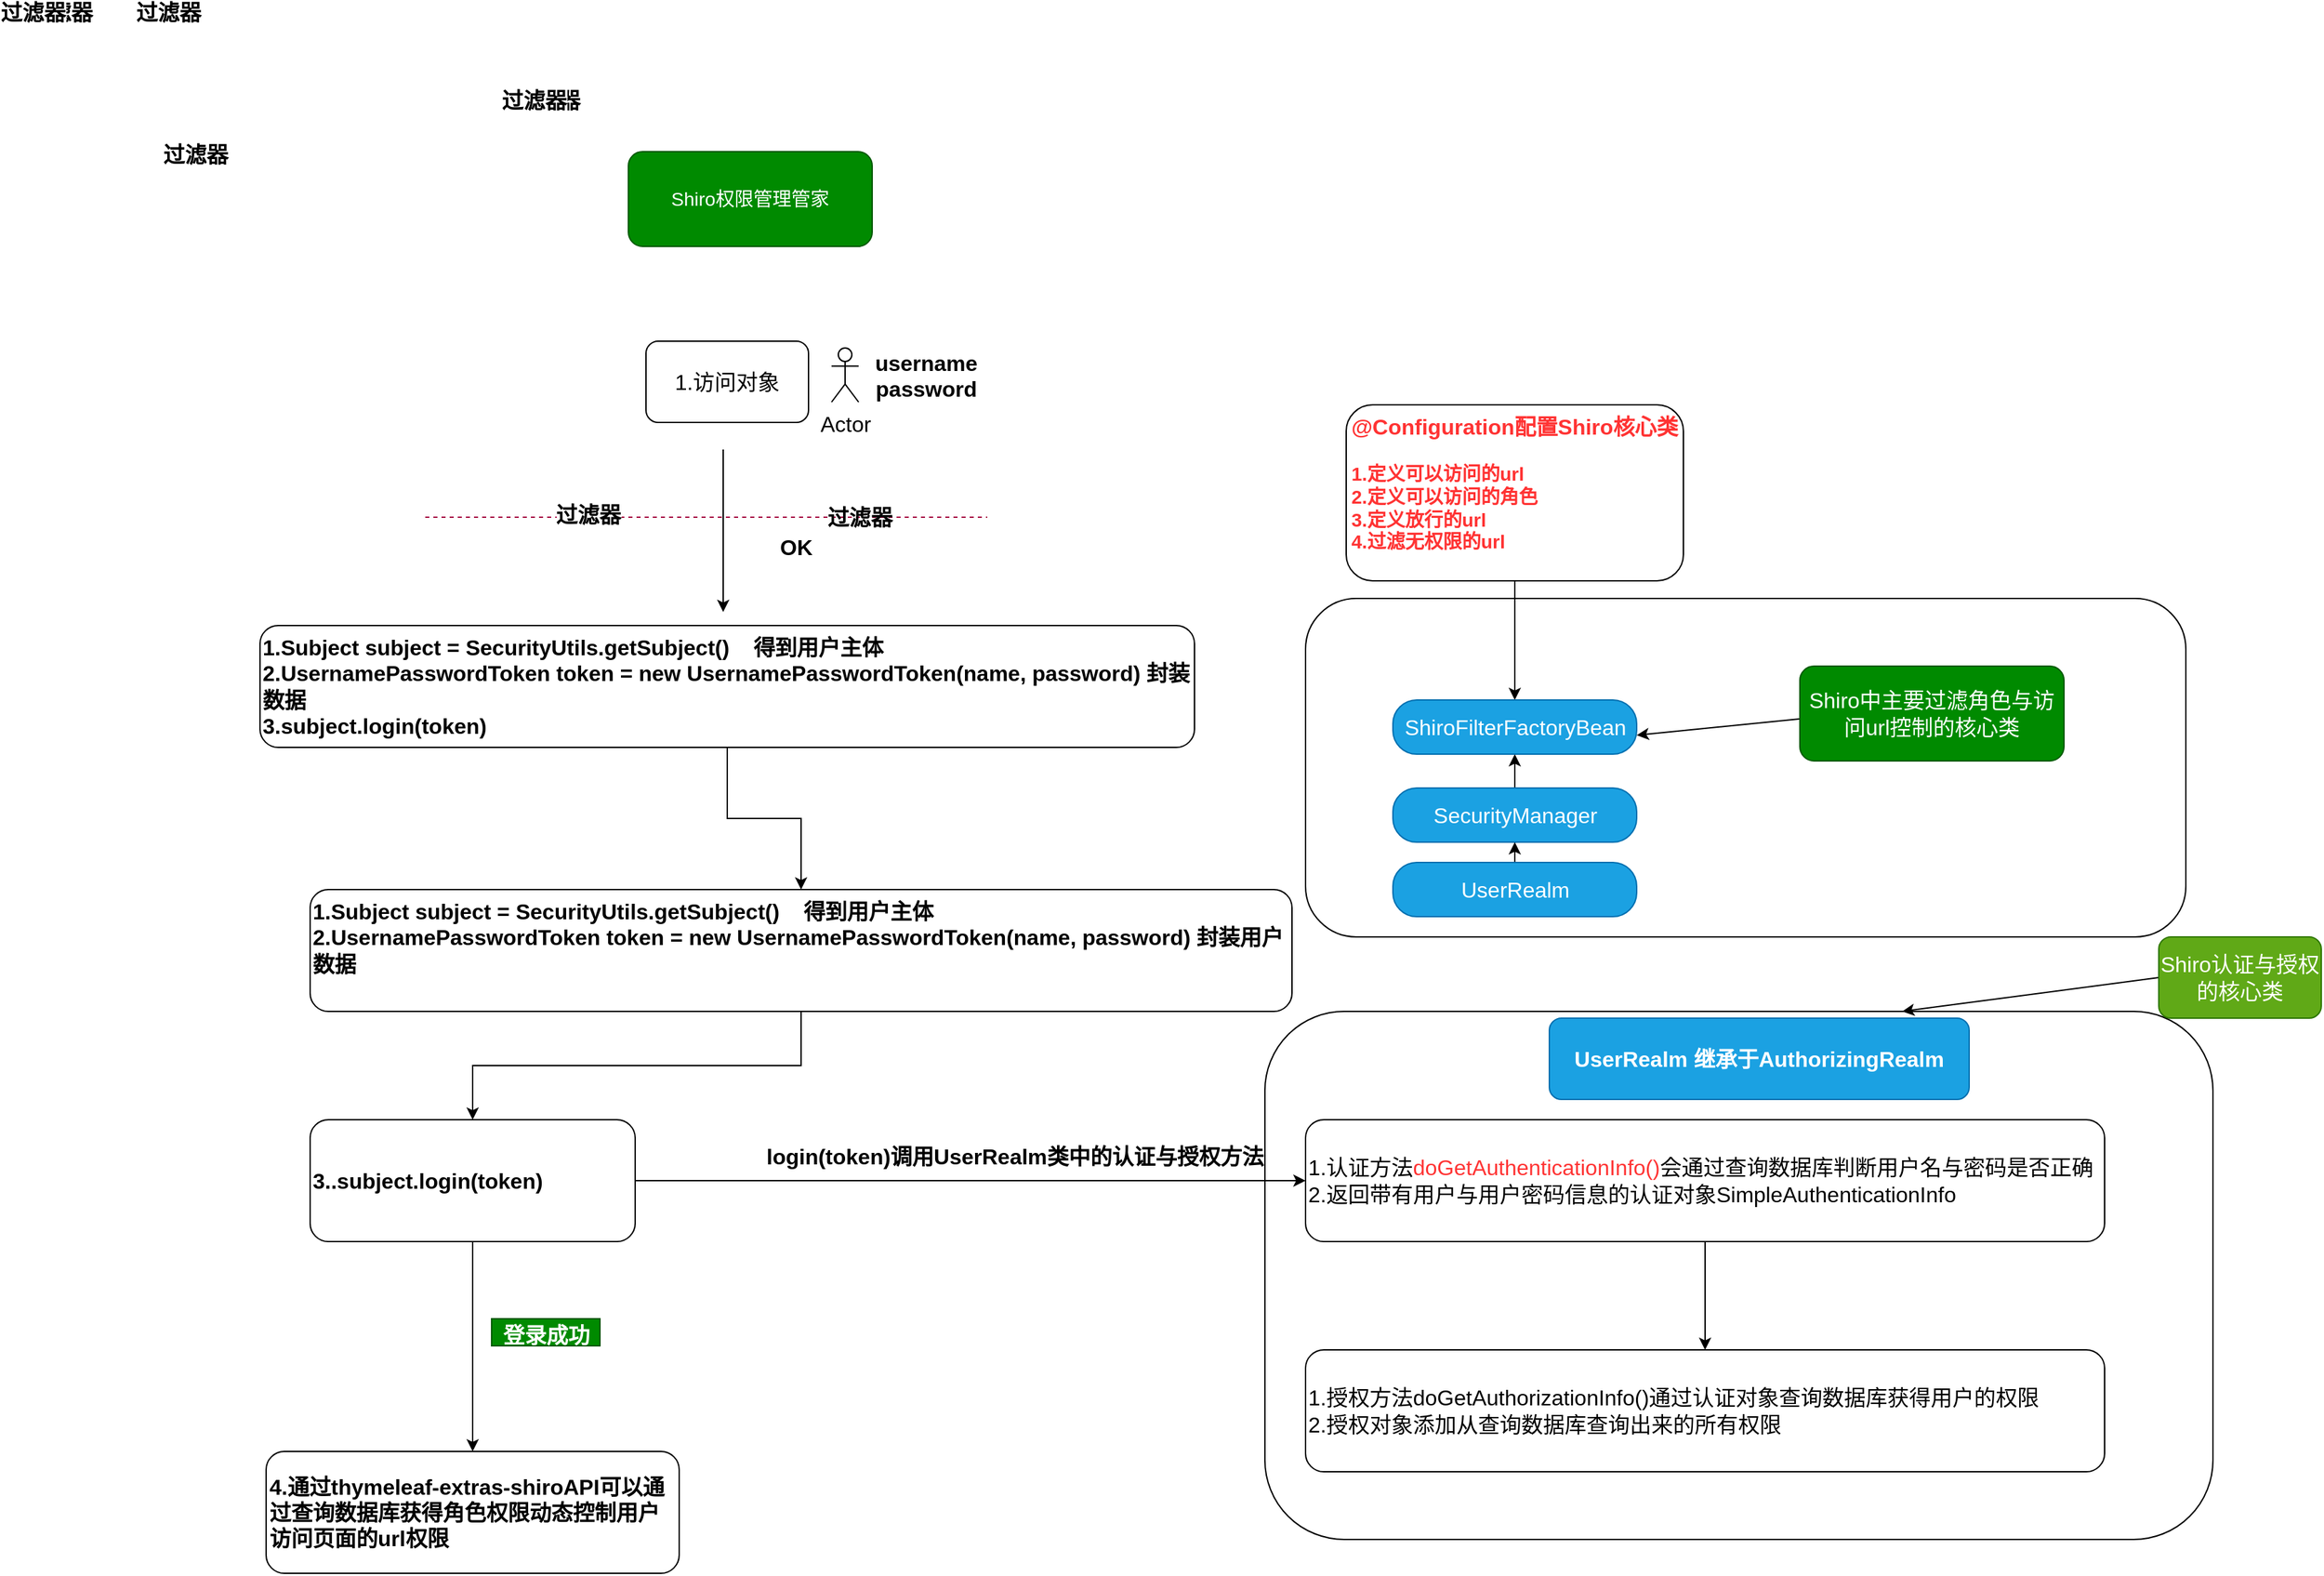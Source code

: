 <mxfile version="10.7.7" type="github"><diagram id="amoyftugODo5AHzdy8AN" name="Page-1"><mxGraphModel dx="2015" dy="1898" grid="1" gridSize="10" guides="1" tooltips="1" connect="1" arrows="1" fold="1" page="1" pageScale="1" pageWidth="827" pageHeight="1169" math="0" shadow="0"><root><mxCell id="0"/><mxCell id="1" parent="0"/><mxCell id="xLJ6pVYqw2cuuEQA37DQ-89" value="" style="rounded=1;whiteSpace=wrap;html=1;fontSize=16;fontColor=#000000;align=center;" vertex="1" parent="1"><mxGeometry x="780" y="370" width="650" height="250" as="geometry"/></mxCell><mxCell id="xLJ6pVYqw2cuuEQA37DQ-85" value="" style="rounded=1;whiteSpace=wrap;html=1;fontSize=16;fontColor=#000000;align=center;" vertex="1" parent="1"><mxGeometry x="750" y="675" width="700" height="390" as="geometry"/></mxCell><mxCell id="xLJ6pVYqw2cuuEQA37DQ-15" value="Shiro权限管理管家" style="rounded=1;whiteSpace=wrap;html=1;fontSize=14;fillColor=#008a00;strokeColor=#005700;fontColor=#ffffff;" vertex="1" parent="1"><mxGeometry x="280" y="40" width="180" height="70" as="geometry"/></mxCell><mxCell id="xLJ6pVYqw2cuuEQA37DQ-32" value="" style="endArrow=none;dashed=1;html=1;fontSize=14;fontColor=#FF3333;fillColor=#d80073;strokeColor=#A50040;" edge="1" parent="1"><mxGeometry width="50" height="50" relative="1" as="geometry"><mxPoint x="130" y="310" as="sourcePoint"/><mxPoint x="545" y="310" as="targetPoint"/></mxGeometry></mxCell><mxCell id="xLJ6pVYqw2cuuEQA37DQ-58" value="过滤器" style="text;html=1;resizable=0;points=[];align=center;verticalAlign=middle;labelBackgroundColor=#ffffff;fontSize=16;fontColor=#000000;fontStyle=1" vertex="1" connectable="0" parent="xLJ6pVYqw2cuuEQA37DQ-32"><mxGeometry x="-0.421" y="2" relative="1" as="geometry"><mxPoint as="offset"/></mxGeometry></mxCell><mxCell id="xLJ6pVYqw2cuuEQA37DQ-47" value="" style="edgeStyle=orthogonalEdgeStyle;rounded=0;orthogonalLoop=1;jettySize=auto;html=1;fontSize=14;fontColor=#FF3333;" edge="1" parent="1"><mxGeometry relative="1" as="geometry"><mxPoint x="350" y="260" as="sourcePoint"/><mxPoint x="350" y="380" as="targetPoint"/></mxGeometry></mxCell><mxCell id="xLJ6pVYqw2cuuEQA37DQ-67" value="" style="edgeStyle=orthogonalEdgeStyle;rounded=0;orthogonalLoop=1;jettySize=auto;html=1;fontSize=16;fontColor=#000000;" edge="1" parent="1" source="xLJ6pVYqw2cuuEQA37DQ-38"><mxGeometry relative="1" as="geometry"><mxPoint x="934.5" y="445" as="targetPoint"/></mxGeometry></mxCell><mxCell id="xLJ6pVYqw2cuuEQA37DQ-38" value="&lt;font&gt;&lt;b style=&quot;font-size: 16px&quot;&gt;@Configuration配置Shiro核心类&lt;/b&gt;&lt;br&gt;&lt;div style=&quot;text-align: left&quot;&gt;&lt;br&gt;&lt;/div&gt;&lt;div style=&quot;text-align: left&quot;&gt;&lt;div&gt;&lt;span&gt;&lt;b&gt;1.定义可以访问的url&lt;/b&gt;&lt;/span&gt;&lt;/div&gt;&lt;div&gt;&lt;span&gt;&lt;b&gt;2.定义可以访问的角色&lt;/b&gt;&lt;/span&gt;&lt;/div&gt;&lt;div&gt;&lt;span&gt;&lt;b&gt;3.定义放行的url&lt;/b&gt;&lt;/span&gt;&lt;/div&gt;&lt;div&gt;&lt;span&gt;&lt;b&gt;4.过滤无权限的url&lt;/b&gt;&lt;/span&gt;&lt;/div&gt;&lt;br&gt;&lt;br&gt;&lt;/div&gt;&lt;/font&gt;" style="rounded=1;whiteSpace=wrap;html=1;fontSize=14;fontColor=#FF3333;verticalAlign=top;" vertex="1" parent="1"><mxGeometry x="810" y="227" width="249" height="130" as="geometry"/></mxCell><mxCell id="xLJ6pVYqw2cuuEQA37DQ-48" value="OK" style="text;html=1;resizable=0;points=[];autosize=1;align=left;verticalAlign=top;spacingTop=-4;fontSize=16;fontColor=#000000;fontStyle=1" vertex="1" parent="1"><mxGeometry x="390" y="320" width="40" height="20" as="geometry"/></mxCell><mxCell id="xLJ6pVYqw2cuuEQA37DQ-56" value="" style="group" vertex="1" connectable="0" parent="1"><mxGeometry x="430" y="185" width="110" height="42" as="geometry"/></mxCell><mxCell id="xLJ6pVYqw2cuuEQA37DQ-54" value="Actor" style="shape=umlActor;verticalLabelPosition=bottom;labelBackgroundColor=#ffffff;verticalAlign=top;html=1;fontSize=16;fontColor=#000000;" vertex="1" parent="xLJ6pVYqw2cuuEQA37DQ-56"><mxGeometry width="20" height="40" as="geometry"/></mxCell><mxCell id="xLJ6pVYqw2cuuEQA37DQ-55" value="username&#10;password&#10;" style="text;align=center;fontStyle=1;verticalAlign=middle;spacingLeft=3;spacingRight=3;strokeColor=none;rotatable=0;points=[[0,0.5],[1,0.5]];portConstraint=eastwest;fontSize=16;fontColor=#000000;" vertex="1" parent="xLJ6pVYqw2cuuEQA37DQ-56"><mxGeometry x="30" y="16" width="80" height="26" as="geometry"/></mxCell><mxCell id="xLJ6pVYqw2cuuEQA37DQ-57" value="1.访问对象" style="rounded=1;whiteSpace=wrap;html=1;fontSize=16;fontColor=#000000;" vertex="1" parent="1"><mxGeometry x="293" y="180" width="120" height="60" as="geometry"/></mxCell><mxCell id="xLJ6pVYqw2cuuEQA37DQ-59" value="过滤器" style="text;html=1;resizable=0;points=[];align=center;verticalAlign=middle;labelBackgroundColor=#ffffff;fontSize=16;fontColor=#000000;fontStyle=1" vertex="1" connectable="0" parent="1"><mxGeometry x="-0.421" y="2" relative="1" as="geometry"><mxPoint x="220" y="2" as="offset"/></mxGeometry></mxCell><mxCell id="xLJ6pVYqw2cuuEQA37DQ-60" value="过滤器" style="text;html=1;resizable=0;points=[];align=center;verticalAlign=middle;labelBackgroundColor=#ffffff;fontSize=16;fontColor=#000000;fontStyle=1" vertex="1" connectable="0" parent="1"><mxGeometry x="-0.421" y="2" relative="1" as="geometry"><mxPoint x="210" y="2" as="offset"/></mxGeometry></mxCell><mxCell id="xLJ6pVYqw2cuuEQA37DQ-61" value="过滤器" style="text;html=1;resizable=0;points=[];align=center;verticalAlign=middle;labelBackgroundColor=#ffffff;fontSize=16;fontColor=#000000;fontStyle=1" vertex="1" connectable="0" parent="1"><mxGeometry x="-0.421" y="2" relative="1" as="geometry"><mxPoint x="-60" y="-63" as="offset"/></mxGeometry></mxCell><mxCell id="xLJ6pVYqw2cuuEQA37DQ-62" value="过滤器" style="text;html=1;resizable=0;points=[];align=center;verticalAlign=middle;labelBackgroundColor=#ffffff;fontSize=16;fontColor=#000000;fontStyle=1" vertex="1" connectable="0" parent="1"><mxGeometry x="-0.421" y="2" relative="1" as="geometry"><mxPoint x="-140" y="-63" as="offset"/></mxGeometry></mxCell><mxCell id="xLJ6pVYqw2cuuEQA37DQ-63" value="过滤器" style="text;html=1;resizable=0;points=[];align=center;verticalAlign=middle;labelBackgroundColor=#ffffff;fontSize=16;fontColor=#000000;fontStyle=1" vertex="1" connectable="0" parent="1"><mxGeometry x="-0.421" y="2" relative="1" as="geometry"><mxPoint x="-160" y="-63" as="offset"/></mxGeometry></mxCell><mxCell id="xLJ6pVYqw2cuuEQA37DQ-64" value="过滤器" style="text;html=1;resizable=0;points=[];align=center;verticalAlign=middle;labelBackgroundColor=#ffffff;fontSize=16;fontColor=#000000;fontStyle=1" vertex="1" connectable="0" parent="1"><mxGeometry x="-0.421" y="2" relative="1" as="geometry"><mxPoint x="-40" y="42" as="offset"/></mxGeometry></mxCell><mxCell id="xLJ6pVYqw2cuuEQA37DQ-65" value="过滤器" style="text;html=1;resizable=0;points=[];autosize=1;align=left;verticalAlign=top;spacingTop=-4;fontSize=16;fontColor=#000000;fontStyle=1" vertex="1" parent="1"><mxGeometry x="425" y="298" width="60" height="20" as="geometry"/></mxCell><mxCell id="xLJ6pVYqw2cuuEQA37DQ-71" value="" style="edgeStyle=orthogonalEdgeStyle;rounded=0;orthogonalLoop=1;jettySize=auto;html=1;fontSize=16;fontColor=#000000;" edge="1" parent="1" source="xLJ6pVYqw2cuuEQA37DQ-69" target="xLJ6pVYqw2cuuEQA37DQ-70"><mxGeometry relative="1" as="geometry"/></mxCell><mxCell id="xLJ6pVYqw2cuuEQA37DQ-69" value="1.&lt;span&gt;Subject &lt;/span&gt;&lt;span&gt;subject &lt;/span&gt;&lt;span&gt;= &lt;/span&gt;&lt;span&gt;SecurityUtils&lt;/span&gt;&lt;span&gt;.getSubject&lt;/span&gt;&lt;span&gt;()&amp;nbsp; &amp;nbsp;&amp;nbsp;&lt;/span&gt;&lt;span&gt;得到用户主体&lt;/span&gt;&lt;br&gt;&lt;div&gt;2.&lt;span&gt;UsernamePasswordToken &lt;/span&gt;&lt;span&gt;token &lt;/span&gt;&lt;span&gt;= new &lt;/span&gt;&lt;span&gt;UsernamePasswordToken&lt;/span&gt;&lt;span&gt;(&lt;/span&gt;&lt;span&gt;name&lt;/span&gt;&lt;span&gt;, &lt;/span&gt;&lt;span&gt;password&lt;/span&gt;&lt;span&gt;) 封装数据&lt;/span&gt;&lt;/div&gt;&lt;div&gt;3.subject.login(token)&lt;/div&gt;" style="rounded=1;whiteSpace=wrap;html=1;fontSize=16;fontColor=#000000;align=left;fontStyle=1" vertex="1" parent="1"><mxGeometry x="8" y="390" width="690" height="90" as="geometry"/></mxCell><mxCell id="xLJ6pVYqw2cuuEQA37DQ-73" value="" style="edgeStyle=orthogonalEdgeStyle;rounded=0;orthogonalLoop=1;jettySize=auto;html=1;fontSize=16;fontColor=#000000;" edge="1" parent="1" source="xLJ6pVYqw2cuuEQA37DQ-70" target="xLJ6pVYqw2cuuEQA37DQ-72"><mxGeometry relative="1" as="geometry"/></mxCell><mxCell id="xLJ6pVYqw2cuuEQA37DQ-70" value="1.&lt;span&gt;Subject &lt;/span&gt;&lt;span&gt;subject &lt;/span&gt;&lt;span&gt;= &lt;/span&gt;&lt;span&gt;SecurityUtils&lt;/span&gt;&lt;span&gt;.getSubject&lt;/span&gt;&lt;span&gt;()&amp;nbsp; &amp;nbsp;&amp;nbsp;&lt;/span&gt;&lt;span&gt;得到用户主体&lt;/span&gt;&lt;br&gt;&lt;div&gt;2.&lt;span&gt;UsernamePasswordToken &lt;/span&gt;&lt;span&gt;token &lt;/span&gt;&lt;span&gt;= new &lt;/span&gt;&lt;span&gt;UsernamePasswordToken&lt;/span&gt;&lt;span&gt;(&lt;/span&gt;&lt;span&gt;name&lt;/span&gt;&lt;span&gt;, &lt;/span&gt;&lt;span&gt;password&lt;/span&gt;&lt;span&gt;) 封装用户数据&lt;/span&gt;&lt;/div&gt;&lt;div&gt;&lt;br&gt;&lt;/div&gt;" style="rounded=1;whiteSpace=wrap;html=1;fontSize=16;fontColor=#000000;align=left;fontStyle=1" vertex="1" parent="1"><mxGeometry x="45" y="585" width="725" height="90" as="geometry"/></mxCell><mxCell id="xLJ6pVYqw2cuuEQA37DQ-78" value="" style="edgeStyle=orthogonalEdgeStyle;rounded=0;orthogonalLoop=1;jettySize=auto;html=1;fontSize=16;fontColor=#000000;" edge="1" parent="1" source="xLJ6pVYqw2cuuEQA37DQ-72" target="xLJ6pVYqw2cuuEQA37DQ-77"><mxGeometry relative="1" as="geometry"/></mxCell><mxCell id="xLJ6pVYqw2cuuEQA37DQ-83" value="" style="edgeStyle=orthogonalEdgeStyle;rounded=0;orthogonalLoop=1;jettySize=auto;html=1;fontSize=16;fontColor=#000000;" edge="1" parent="1" source="xLJ6pVYqw2cuuEQA37DQ-72" target="xLJ6pVYqw2cuuEQA37DQ-82"><mxGeometry relative="1" as="geometry"/></mxCell><mxCell id="xLJ6pVYqw2cuuEQA37DQ-72" value="3..subject.login(token)" style="rounded=1;whiteSpace=wrap;html=1;fontSize=16;fontColor=#000000;align=left;fontStyle=1" vertex="1" parent="1"><mxGeometry x="45" y="755" width="240" height="90" as="geometry"/></mxCell><mxCell id="xLJ6pVYqw2cuuEQA37DQ-82" value="4.通过&lt;span&gt;thymeleaf-extras-shiroAPI可以通过查询数据库获得角色权限动态控制用户访问页面的url权限&lt;/span&gt;" style="rounded=1;whiteSpace=wrap;html=1;fontSize=16;fontColor=#000000;align=left;fontStyle=1" vertex="1" parent="1"><mxGeometry x="12.5" y="1000" width="305" height="90" as="geometry"/></mxCell><mxCell id="xLJ6pVYqw2cuuEQA37DQ-81" value="" style="edgeStyle=orthogonalEdgeStyle;rounded=0;orthogonalLoop=1;jettySize=auto;html=1;fontSize=16;fontColor=#000000;" edge="1" parent="1" source="xLJ6pVYqw2cuuEQA37DQ-77" target="xLJ6pVYqw2cuuEQA37DQ-80"><mxGeometry relative="1" as="geometry"/></mxCell><mxCell id="xLJ6pVYqw2cuuEQA37DQ-77" value="1.认证方法&lt;span&gt;&lt;font color=&quot;#ff3333&quot;&gt;doGetAuthenticationInfo()&lt;/font&gt;&lt;/span&gt;&lt;span&gt;会通过查询数据库判断用户名与密码是否正确&lt;br&gt;&lt;/span&gt;2.返回带有用户与用户密码信息的认证对象SimpleAuthenticationInfo&lt;br&gt;" style="rounded=1;whiteSpace=wrap;html=1;fontSize=16;fontColor=#000000;align=left;" vertex="1" parent="1"><mxGeometry x="780" y="755" width="590" height="90" as="geometry"/></mxCell><mxCell id="xLJ6pVYqw2cuuEQA37DQ-80" value="1.授权方法&lt;span&gt;doGetAuthorizationInfo()通过认证对象查询数据库获得用户的权限&lt;br&gt;2.授权对象添加从查询数据库查询出来的所有权限&lt;br&gt;&lt;/span&gt;" style="rounded=1;whiteSpace=wrap;html=1;fontSize=16;fontColor=#000000;align=left;" vertex="1" parent="1"><mxGeometry x="780" y="925" width="590" height="90" as="geometry"/></mxCell><mxCell id="xLJ6pVYqw2cuuEQA37DQ-79" value="login(token)调用UserRealm类中的认证与授权方法" style="text;html=1;resizable=0;points=[];autosize=1;align=left;verticalAlign=top;spacingTop=-4;fontSize=16;fontColor=#000000;fontStyle=1" vertex="1" parent="1"><mxGeometry x="380" y="770" width="370" height="20" as="geometry"/></mxCell><mxCell id="xLJ6pVYqw2cuuEQA37DQ-84" value="&lt;b&gt;登录成功&lt;/b&gt;" style="text;html=1;resizable=0;points=[];autosize=1;align=center;verticalAlign=top;spacingTop=-4;fontSize=16;fontColor=#ffffff;fillColor=#008a00;strokeColor=#005700;" vertex="1" parent="1"><mxGeometry x="179" y="902" width="80" height="20" as="geometry"/></mxCell><mxCell id="xLJ6pVYqw2cuuEQA37DQ-86" value="UserRealm 继承于&lt;span&gt;AuthorizingRealm&lt;/span&gt;" style="rounded=1;whiteSpace=wrap;html=1;fontSize=16;fontColor=#ffffff;align=center;fontStyle=1;fillColor=#1ba1e2;strokeColor=#006EAF;" vertex="1" parent="1"><mxGeometry x="960" y="680" width="310" height="60" as="geometry"/></mxCell><mxCell id="xLJ6pVYqw2cuuEQA37DQ-87" value="" style="endArrow=classic;html=1;fontSize=16;fontColor=#000000;exitX=0;exitY=0.5;exitDx=0;exitDy=0;" edge="1" parent="1" source="xLJ6pVYqw2cuuEQA37DQ-88"><mxGeometry width="50" height="50" relative="1" as="geometry"><mxPoint x="1270" y="590" as="sourcePoint"/><mxPoint x="1220.5" y="675" as="targetPoint"/></mxGeometry></mxCell><mxCell id="xLJ6pVYqw2cuuEQA37DQ-88" value="Shiro认证与授权的核心类" style="rounded=1;whiteSpace=wrap;html=1;fontSize=16;fontColor=#ffffff;align=center;fillColor=#60a917;strokeColor=#2D7600;" vertex="1" parent="1"><mxGeometry x="1410" y="620" width="120" height="60" as="geometry"/></mxCell><mxCell id="xLJ6pVYqw2cuuEQA37DQ-93" value="" style="edgeStyle=orthogonalEdgeStyle;rounded=0;orthogonalLoop=1;jettySize=auto;html=1;fontSize=16;fontColor=#000000;" edge="1" parent="1" source="xLJ6pVYqw2cuuEQA37DQ-90" target="xLJ6pVYqw2cuuEQA37DQ-92"><mxGeometry relative="1" as="geometry"/></mxCell><mxCell id="xLJ6pVYqw2cuuEQA37DQ-90" value="UserRealm" style="rounded=1;whiteSpace=wrap;html=1;fontSize=16;fontColor=#ffffff;align=center;fillColor=#1ba1e2;strokeColor=#006EAF;arcSize=44;" vertex="1" parent="1"><mxGeometry x="844.5" y="565" width="180" height="40" as="geometry"/></mxCell><mxCell id="xLJ6pVYqw2cuuEQA37DQ-95" value="" style="edgeStyle=orthogonalEdgeStyle;rounded=0;orthogonalLoop=1;jettySize=auto;html=1;fontSize=16;fontColor=#000000;" edge="1" parent="1" source="xLJ6pVYqw2cuuEQA37DQ-92" target="xLJ6pVYqw2cuuEQA37DQ-94"><mxGeometry relative="1" as="geometry"/></mxCell><mxCell id="xLJ6pVYqw2cuuEQA37DQ-92" value="SecurityManager" style="rounded=1;whiteSpace=wrap;html=1;fontSize=16;fontColor=#ffffff;align=center;fillColor=#1ba1e2;strokeColor=#006EAF;arcSize=44;" vertex="1" parent="1"><mxGeometry x="844.5" y="510" width="180" height="40" as="geometry"/></mxCell><mxCell id="xLJ6pVYqw2cuuEQA37DQ-94" value="ShiroFilterFactoryBean" style="rounded=1;whiteSpace=wrap;html=1;fontSize=16;fontColor=#ffffff;align=center;fillColor=#1ba1e2;strokeColor=#006EAF;arcSize=44;" vertex="1" parent="1"><mxGeometry x="844.5" y="445" width="180" height="40" as="geometry"/></mxCell><mxCell id="xLJ6pVYqw2cuuEQA37DQ-91" value="Shiro中主要过滤角色与访问url控制的核心类" style="rounded=1;whiteSpace=wrap;html=1;fontSize=16;fontColor=#ffffff;align=center;fillColor=#008a00;strokeColor=#005700;" vertex="1" parent="1"><mxGeometry x="1145" y="420" width="195" height="70" as="geometry"/></mxCell><mxCell id="xLJ6pVYqw2cuuEQA37DQ-101" value="" style="endArrow=classic;html=1;fontSize=16;fontColor=#000000;" edge="1" parent="1"><mxGeometry width="50" height="50" relative="1" as="geometry"><mxPoint x="1144.5" y="459" as="sourcePoint"/><mxPoint x="1024.5" y="471" as="targetPoint"/></mxGeometry></mxCell></root></mxGraphModel></diagram></mxfile>